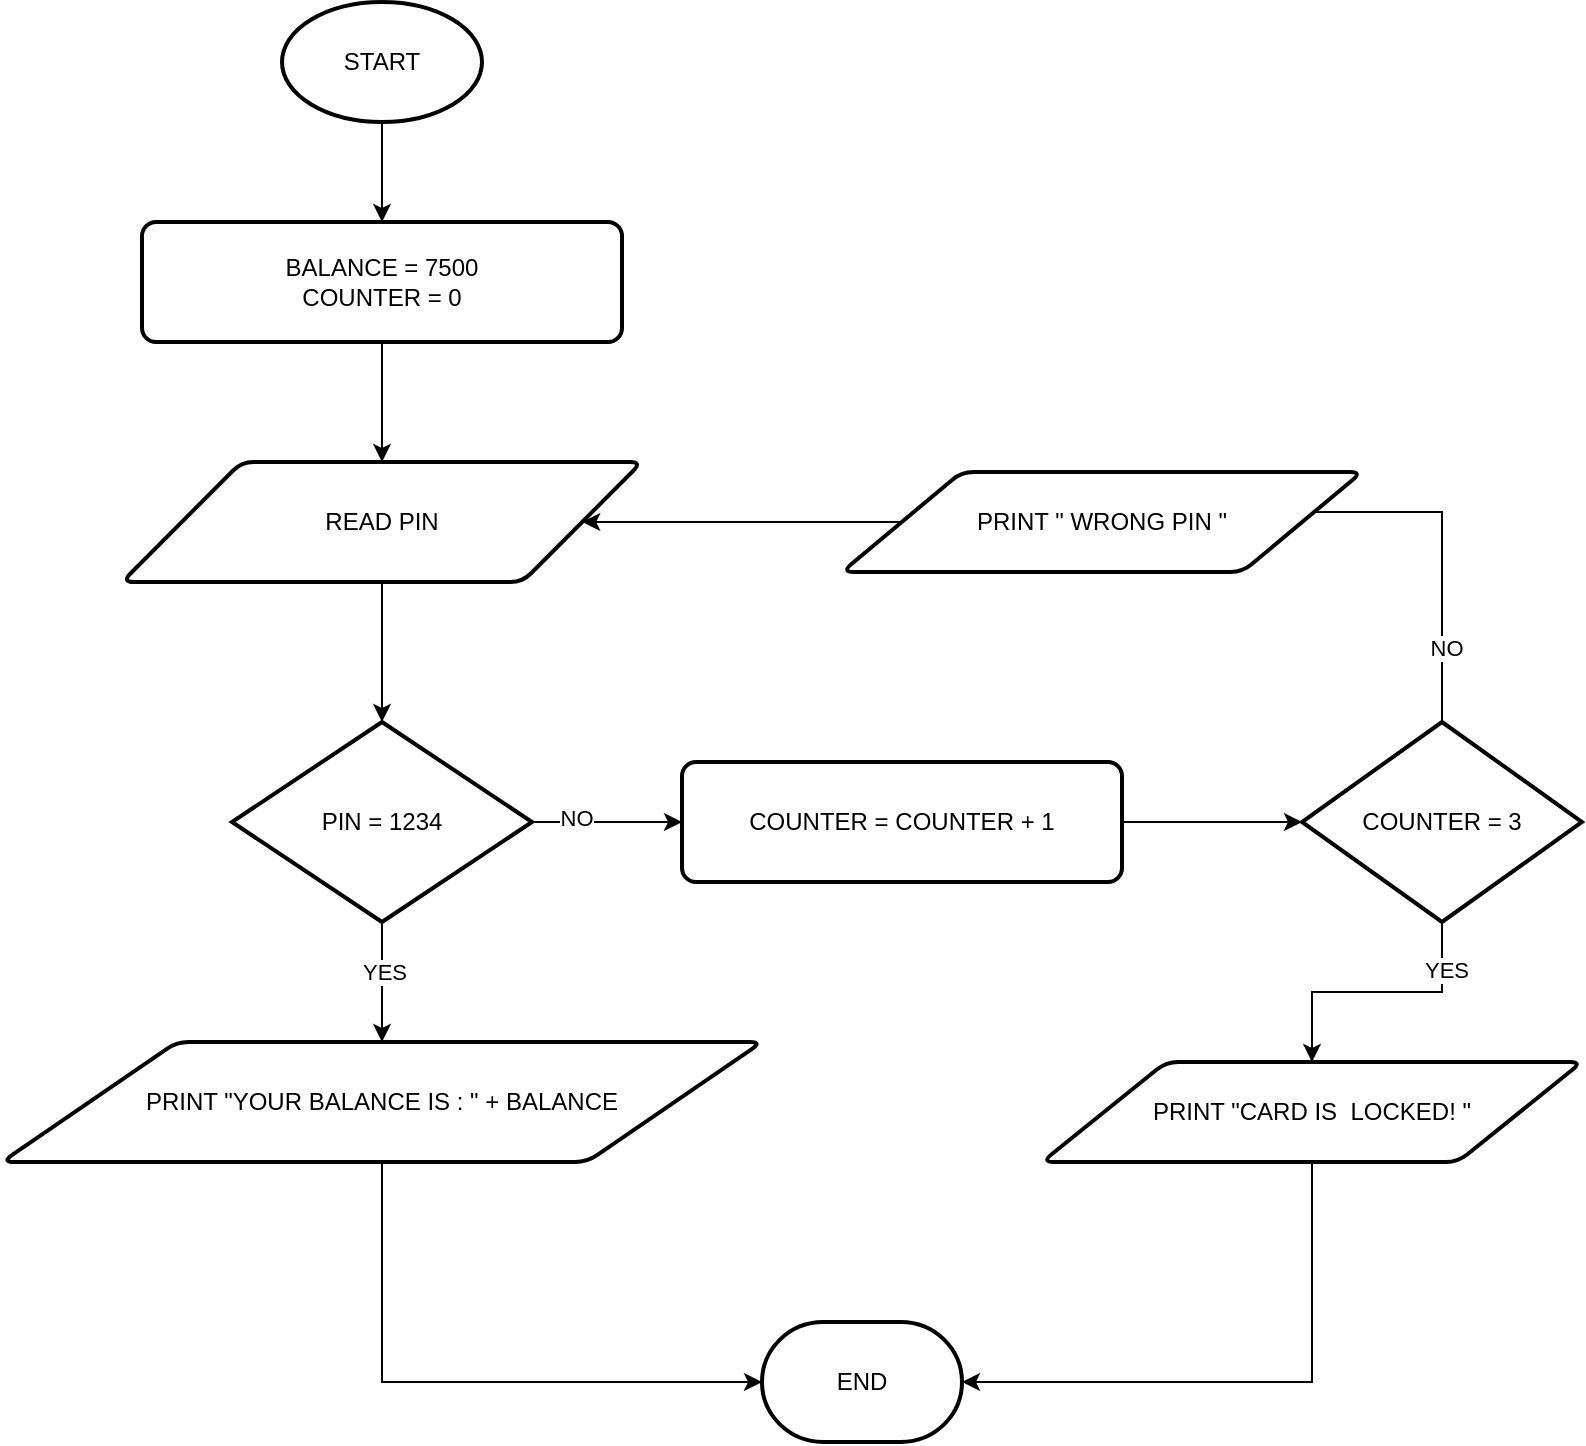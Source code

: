 <mxfile version="26.0.4">
  <diagram id="C5RBs43oDa-KdzZeNtuy" name="Page-1">
    <mxGraphModel dx="2003" dy="752" grid="1" gridSize="10" guides="1" tooltips="1" connect="1" arrows="1" fold="1" page="1" pageScale="1" pageWidth="827" pageHeight="1169" math="0" shadow="0">
      <root>
        <mxCell id="WIyWlLk6GJQsqaUBKTNV-0" />
        <mxCell id="WIyWlLk6GJQsqaUBKTNV-1" parent="WIyWlLk6GJQsqaUBKTNV-0" />
        <mxCell id="OphT5D2Mqw6Sx7CG2eE--9" style="edgeStyle=orthogonalEdgeStyle;rounded=0;orthogonalLoop=1;jettySize=auto;html=1;exitX=0.5;exitY=1;exitDx=0;exitDy=0;exitPerimeter=0;entryX=0.5;entryY=0;entryDx=0;entryDy=0;" edge="1" parent="WIyWlLk6GJQsqaUBKTNV-1" source="OphT5D2Mqw6Sx7CG2eE--0" target="OphT5D2Mqw6Sx7CG2eE--4">
          <mxGeometry relative="1" as="geometry" />
        </mxCell>
        <mxCell id="OphT5D2Mqw6Sx7CG2eE--0" value="START" style="strokeWidth=2;html=1;shape=mxgraph.flowchart.start_1;whiteSpace=wrap;" vertex="1" parent="WIyWlLk6GJQsqaUBKTNV-1">
          <mxGeometry x="150" y="40" width="100" height="60" as="geometry" />
        </mxCell>
        <mxCell id="OphT5D2Mqw6Sx7CG2eE--1" value="READ PIN" style="shape=parallelogram;html=1;strokeWidth=2;perimeter=parallelogramPerimeter;whiteSpace=wrap;rounded=1;arcSize=12;size=0.23;" vertex="1" parent="WIyWlLk6GJQsqaUBKTNV-1">
          <mxGeometry x="70" y="270" width="260" height="60" as="geometry" />
        </mxCell>
        <mxCell id="OphT5D2Mqw6Sx7CG2eE--7" style="edgeStyle=orthogonalEdgeStyle;rounded=0;orthogonalLoop=1;jettySize=auto;html=1;exitX=0.5;exitY=1;exitDx=0;exitDy=0;exitPerimeter=0;" edge="1" parent="WIyWlLk6GJQsqaUBKTNV-1" source="OphT5D2Mqw6Sx7CG2eE--2" target="OphT5D2Mqw6Sx7CG2eE--3">
          <mxGeometry relative="1" as="geometry" />
        </mxCell>
        <mxCell id="OphT5D2Mqw6Sx7CG2eE--8" value="YES" style="edgeLabel;html=1;align=center;verticalAlign=middle;resizable=0;points=[];" vertex="1" connectable="0" parent="OphT5D2Mqw6Sx7CG2eE--7">
          <mxGeometry x="-0.182" y="1" relative="1" as="geometry">
            <mxPoint as="offset" />
          </mxGeometry>
        </mxCell>
        <mxCell id="OphT5D2Mqw6Sx7CG2eE--11" style="edgeStyle=orthogonalEdgeStyle;rounded=0;orthogonalLoop=1;jettySize=auto;html=1;exitX=1;exitY=0.5;exitDx=0;exitDy=0;exitPerimeter=0;entryX=0;entryY=0.5;entryDx=0;entryDy=0;" edge="1" parent="WIyWlLk6GJQsqaUBKTNV-1" source="OphT5D2Mqw6Sx7CG2eE--2" target="OphT5D2Mqw6Sx7CG2eE--10">
          <mxGeometry relative="1" as="geometry" />
        </mxCell>
        <mxCell id="OphT5D2Mqw6Sx7CG2eE--24" value="NO" style="edgeLabel;html=1;align=center;verticalAlign=middle;resizable=0;points=[];" vertex="1" connectable="0" parent="OphT5D2Mqw6Sx7CG2eE--11">
          <mxGeometry x="-0.417" y="2" relative="1" as="geometry">
            <mxPoint as="offset" />
          </mxGeometry>
        </mxCell>
        <mxCell id="OphT5D2Mqw6Sx7CG2eE--2" value="PIN = 1234" style="strokeWidth=2;html=1;shape=mxgraph.flowchart.decision;whiteSpace=wrap;" vertex="1" parent="WIyWlLk6GJQsqaUBKTNV-1">
          <mxGeometry x="125" y="400" width="150" height="100" as="geometry" />
        </mxCell>
        <mxCell id="OphT5D2Mqw6Sx7CG2eE--3" value="PRINT &quot;YOUR BALANCE IS : &quot; + BALANCE" style="shape=parallelogram;html=1;strokeWidth=2;perimeter=parallelogramPerimeter;whiteSpace=wrap;rounded=1;arcSize=12;size=0.23;" vertex="1" parent="WIyWlLk6GJQsqaUBKTNV-1">
          <mxGeometry x="10" y="560" width="380" height="60" as="geometry" />
        </mxCell>
        <mxCell id="OphT5D2Mqw6Sx7CG2eE--5" style="edgeStyle=orthogonalEdgeStyle;rounded=0;orthogonalLoop=1;jettySize=auto;html=1;exitX=0.5;exitY=1;exitDx=0;exitDy=0;" edge="1" parent="WIyWlLk6GJQsqaUBKTNV-1" source="OphT5D2Mqw6Sx7CG2eE--4" target="OphT5D2Mqw6Sx7CG2eE--1">
          <mxGeometry relative="1" as="geometry" />
        </mxCell>
        <mxCell id="OphT5D2Mqw6Sx7CG2eE--4" value="BALANCE = 7500&lt;div&gt;COUNTER = 0&lt;/div&gt;" style="rounded=1;whiteSpace=wrap;html=1;absoluteArcSize=1;arcSize=14;strokeWidth=2;" vertex="1" parent="WIyWlLk6GJQsqaUBKTNV-1">
          <mxGeometry x="80" y="150" width="240" height="60" as="geometry" />
        </mxCell>
        <mxCell id="OphT5D2Mqw6Sx7CG2eE--6" style="edgeStyle=orthogonalEdgeStyle;rounded=0;orthogonalLoop=1;jettySize=auto;html=1;exitX=0.5;exitY=1;exitDx=0;exitDy=0;entryX=0.5;entryY=0;entryDx=0;entryDy=0;entryPerimeter=0;" edge="1" parent="WIyWlLk6GJQsqaUBKTNV-1" source="OphT5D2Mqw6Sx7CG2eE--1" target="OphT5D2Mqw6Sx7CG2eE--2">
          <mxGeometry relative="1" as="geometry" />
        </mxCell>
        <mxCell id="OphT5D2Mqw6Sx7CG2eE--10" value="COUNTER = COUNTER + 1" style="rounded=1;whiteSpace=wrap;html=1;absoluteArcSize=1;arcSize=14;strokeWidth=2;" vertex="1" parent="WIyWlLk6GJQsqaUBKTNV-1">
          <mxGeometry x="350" y="420" width="220" height="60" as="geometry" />
        </mxCell>
        <mxCell id="OphT5D2Mqw6Sx7CG2eE--15" style="edgeStyle=orthogonalEdgeStyle;rounded=0;orthogonalLoop=1;jettySize=auto;html=1;exitX=0.5;exitY=0;exitDx=0;exitDy=0;exitPerimeter=0;entryX=1;entryY=0.5;entryDx=0;entryDy=0;" edge="1" parent="WIyWlLk6GJQsqaUBKTNV-1" source="OphT5D2Mqw6Sx7CG2eE--12" target="OphT5D2Mqw6Sx7CG2eE--14">
          <mxGeometry relative="1" as="geometry">
            <Array as="points">
              <mxPoint x="730" y="295" />
            </Array>
          </mxGeometry>
        </mxCell>
        <mxCell id="OphT5D2Mqw6Sx7CG2eE--17" value="NO" style="edgeLabel;html=1;align=center;verticalAlign=middle;resizable=0;points=[];" vertex="1" connectable="0" parent="OphT5D2Mqw6Sx7CG2eE--15">
          <mxGeometry x="-0.586" y="-2" relative="1" as="geometry">
            <mxPoint as="offset" />
          </mxGeometry>
        </mxCell>
        <mxCell id="OphT5D2Mqw6Sx7CG2eE--19" style="edgeStyle=orthogonalEdgeStyle;rounded=0;orthogonalLoop=1;jettySize=auto;html=1;exitX=0.5;exitY=1;exitDx=0;exitDy=0;exitPerimeter=0;entryX=0.5;entryY=0;entryDx=0;entryDy=0;" edge="1" parent="WIyWlLk6GJQsqaUBKTNV-1" source="OphT5D2Mqw6Sx7CG2eE--12" target="OphT5D2Mqw6Sx7CG2eE--18">
          <mxGeometry relative="1" as="geometry" />
        </mxCell>
        <mxCell id="OphT5D2Mqw6Sx7CG2eE--20" value="YES" style="edgeLabel;html=1;align=center;verticalAlign=middle;resizable=0;points=[];" vertex="1" connectable="0" parent="OphT5D2Mqw6Sx7CG2eE--19">
          <mxGeometry x="-0.65" y="2" relative="1" as="geometry">
            <mxPoint as="offset" />
          </mxGeometry>
        </mxCell>
        <mxCell id="OphT5D2Mqw6Sx7CG2eE--12" value="COUNTER = 3" style="strokeWidth=2;html=1;shape=mxgraph.flowchart.decision;whiteSpace=wrap;" vertex="1" parent="WIyWlLk6GJQsqaUBKTNV-1">
          <mxGeometry x="660" y="400" width="140" height="100" as="geometry" />
        </mxCell>
        <mxCell id="OphT5D2Mqw6Sx7CG2eE--13" style="edgeStyle=orthogonalEdgeStyle;rounded=0;orthogonalLoop=1;jettySize=auto;html=1;exitX=1;exitY=0.5;exitDx=0;exitDy=0;entryX=0;entryY=0.5;entryDx=0;entryDy=0;entryPerimeter=0;" edge="1" parent="WIyWlLk6GJQsqaUBKTNV-1" source="OphT5D2Mqw6Sx7CG2eE--10" target="OphT5D2Mqw6Sx7CG2eE--12">
          <mxGeometry relative="1" as="geometry" />
        </mxCell>
        <mxCell id="OphT5D2Mqw6Sx7CG2eE--16" style="edgeStyle=orthogonalEdgeStyle;rounded=0;orthogonalLoop=1;jettySize=auto;html=1;exitX=0;exitY=0.5;exitDx=0;exitDy=0;" edge="1" parent="WIyWlLk6GJQsqaUBKTNV-1" source="OphT5D2Mqw6Sx7CG2eE--14" target="OphT5D2Mqw6Sx7CG2eE--1">
          <mxGeometry relative="1" as="geometry" />
        </mxCell>
        <mxCell id="OphT5D2Mqw6Sx7CG2eE--14" value="PRINT &quot; WRONG PIN &quot;" style="shape=parallelogram;html=1;strokeWidth=2;perimeter=parallelogramPerimeter;whiteSpace=wrap;rounded=1;arcSize=12;size=0.23;" vertex="1" parent="WIyWlLk6GJQsqaUBKTNV-1">
          <mxGeometry x="430" y="275" width="260" height="50" as="geometry" />
        </mxCell>
        <mxCell id="OphT5D2Mqw6Sx7CG2eE--18" value="PRINT &quot;CARD IS&amp;nbsp; LOCKED! &quot;" style="shape=parallelogram;html=1;strokeWidth=2;perimeter=parallelogramPerimeter;whiteSpace=wrap;rounded=1;arcSize=12;size=0.23;" vertex="1" parent="WIyWlLk6GJQsqaUBKTNV-1">
          <mxGeometry x="530" y="570" width="270" height="50" as="geometry" />
        </mxCell>
        <mxCell id="OphT5D2Mqw6Sx7CG2eE--21" value="END" style="strokeWidth=2;html=1;shape=mxgraph.flowchart.terminator;whiteSpace=wrap;" vertex="1" parent="WIyWlLk6GJQsqaUBKTNV-1">
          <mxGeometry x="390" y="700" width="100" height="60" as="geometry" />
        </mxCell>
        <mxCell id="OphT5D2Mqw6Sx7CG2eE--22" style="edgeStyle=orthogonalEdgeStyle;rounded=0;orthogonalLoop=1;jettySize=auto;html=1;exitX=0.5;exitY=1;exitDx=0;exitDy=0;entryX=0;entryY=0.5;entryDx=0;entryDy=0;entryPerimeter=0;" edge="1" parent="WIyWlLk6GJQsqaUBKTNV-1" source="OphT5D2Mqw6Sx7CG2eE--3" target="OphT5D2Mqw6Sx7CG2eE--21">
          <mxGeometry relative="1" as="geometry" />
        </mxCell>
        <mxCell id="OphT5D2Mqw6Sx7CG2eE--23" style="edgeStyle=orthogonalEdgeStyle;rounded=0;orthogonalLoop=1;jettySize=auto;html=1;exitX=0.5;exitY=1;exitDx=0;exitDy=0;entryX=1;entryY=0.5;entryDx=0;entryDy=0;entryPerimeter=0;" edge="1" parent="WIyWlLk6GJQsqaUBKTNV-1" source="OphT5D2Mqw6Sx7CG2eE--18" target="OphT5D2Mqw6Sx7CG2eE--21">
          <mxGeometry relative="1" as="geometry" />
        </mxCell>
      </root>
    </mxGraphModel>
  </diagram>
</mxfile>
